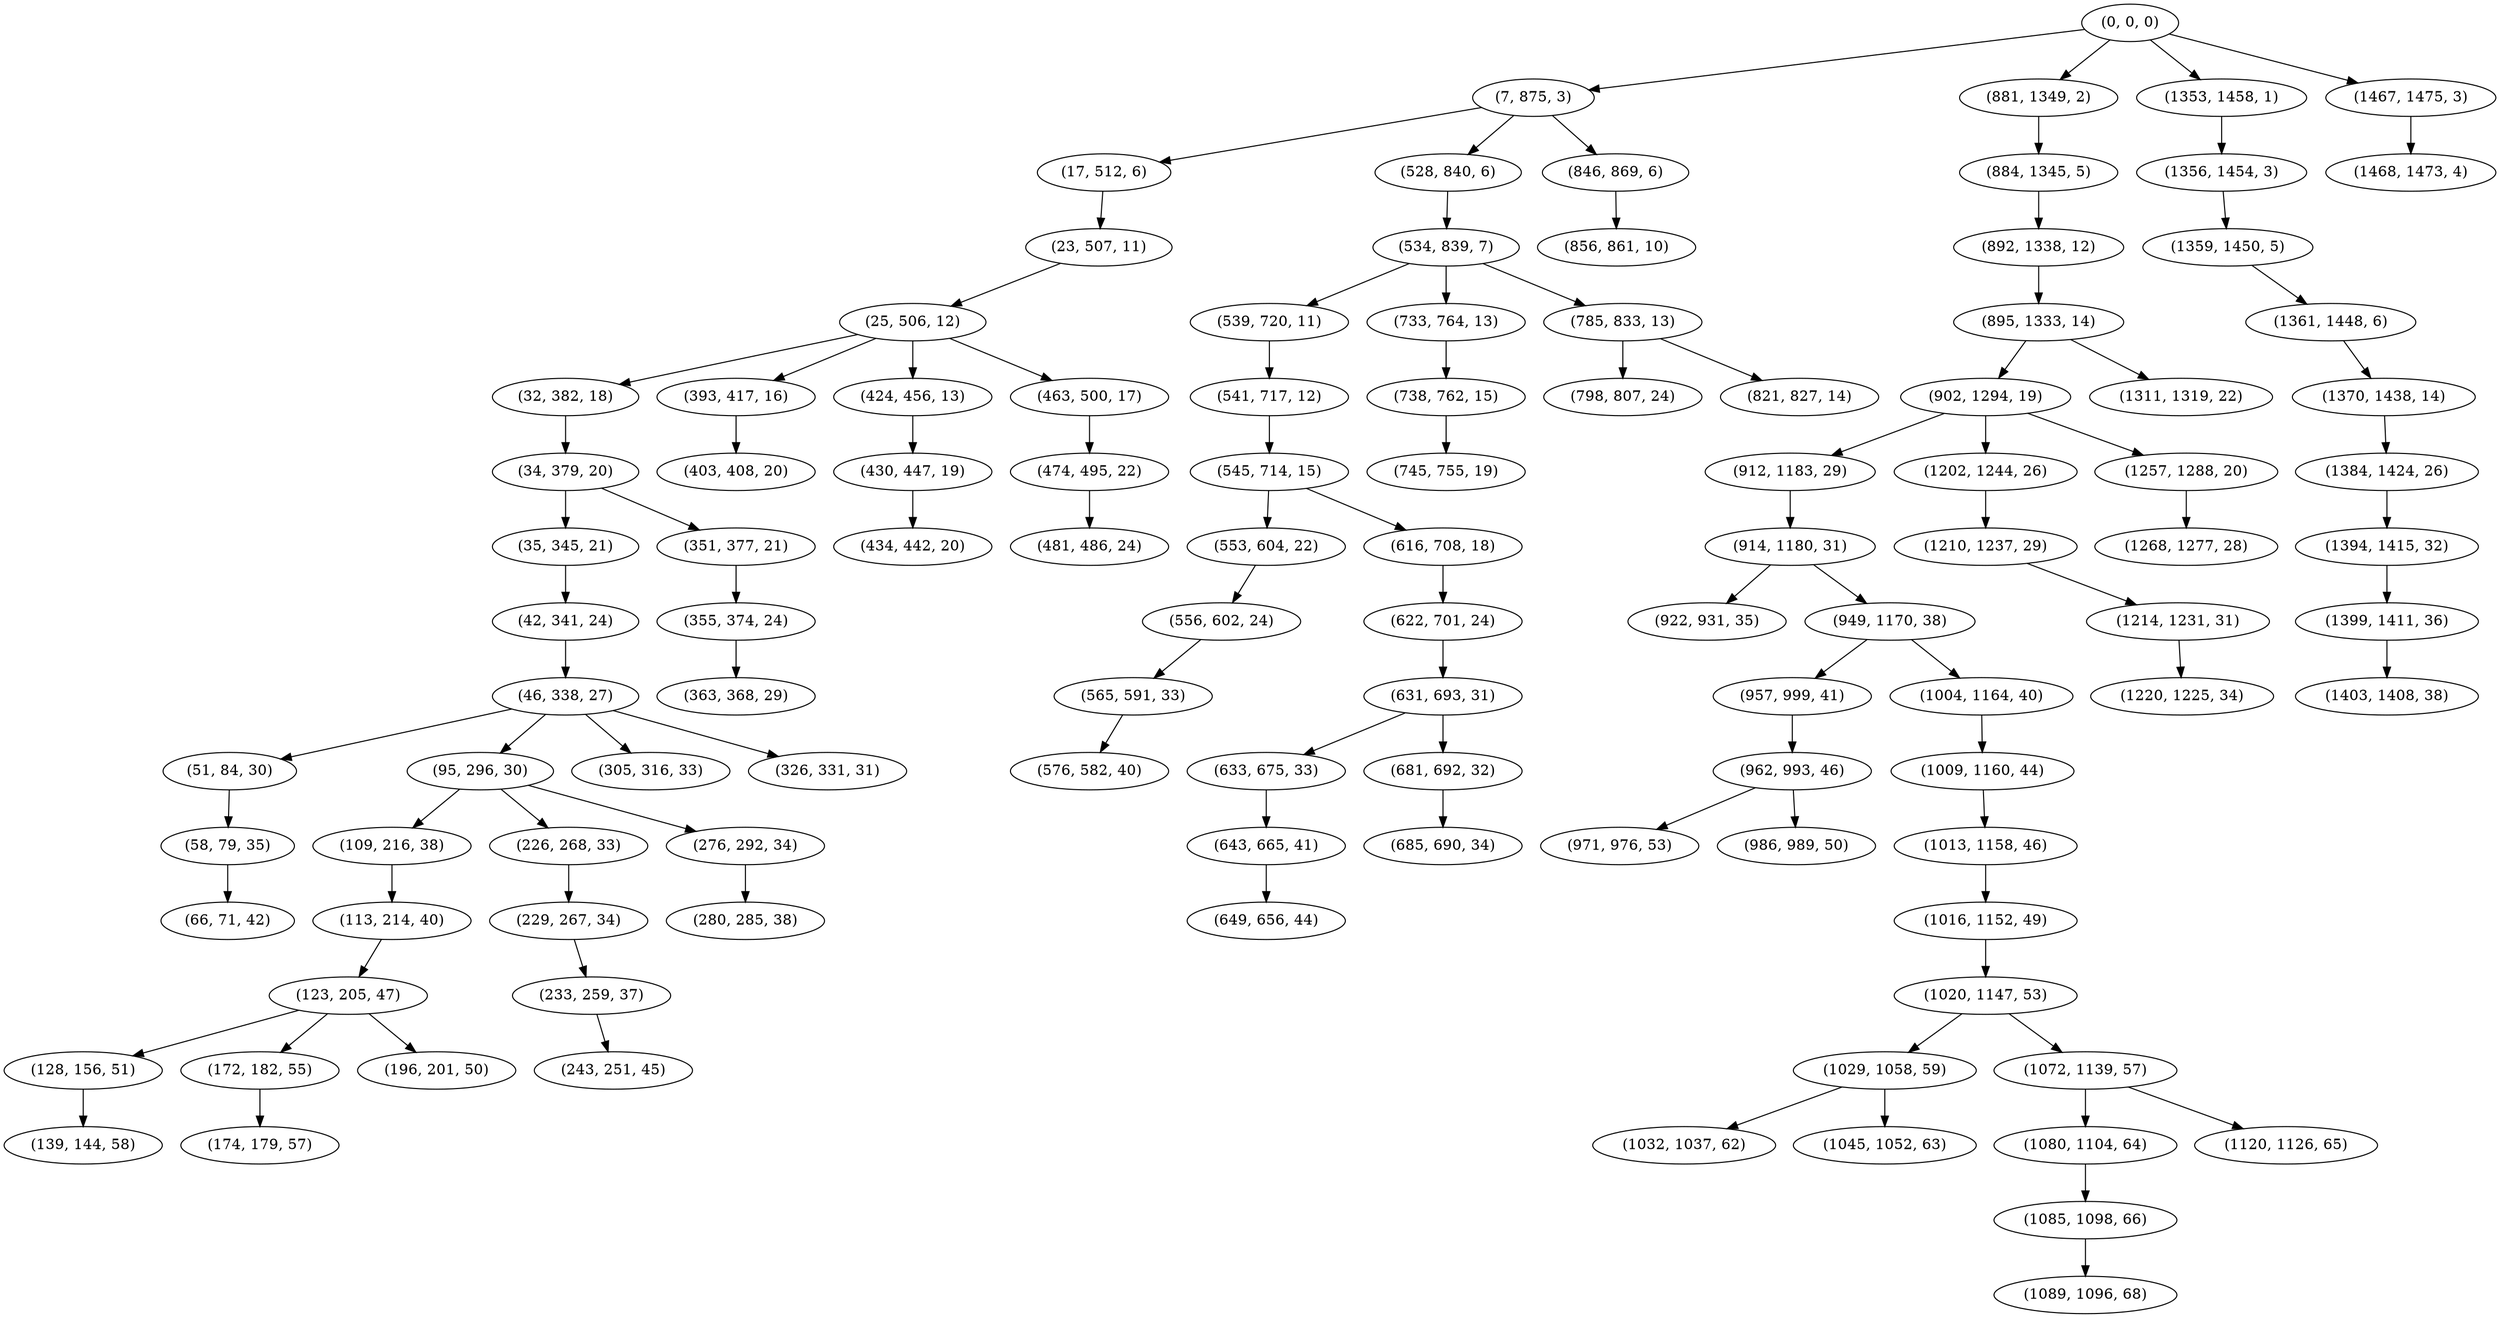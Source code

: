 digraph tree {
    "(0, 0, 0)";
    "(7, 875, 3)";
    "(17, 512, 6)";
    "(23, 507, 11)";
    "(25, 506, 12)";
    "(32, 382, 18)";
    "(34, 379, 20)";
    "(35, 345, 21)";
    "(42, 341, 24)";
    "(46, 338, 27)";
    "(51, 84, 30)";
    "(58, 79, 35)";
    "(66, 71, 42)";
    "(95, 296, 30)";
    "(109, 216, 38)";
    "(113, 214, 40)";
    "(123, 205, 47)";
    "(128, 156, 51)";
    "(139, 144, 58)";
    "(172, 182, 55)";
    "(174, 179, 57)";
    "(196, 201, 50)";
    "(226, 268, 33)";
    "(229, 267, 34)";
    "(233, 259, 37)";
    "(243, 251, 45)";
    "(276, 292, 34)";
    "(280, 285, 38)";
    "(305, 316, 33)";
    "(326, 331, 31)";
    "(351, 377, 21)";
    "(355, 374, 24)";
    "(363, 368, 29)";
    "(393, 417, 16)";
    "(403, 408, 20)";
    "(424, 456, 13)";
    "(430, 447, 19)";
    "(434, 442, 20)";
    "(463, 500, 17)";
    "(474, 495, 22)";
    "(481, 486, 24)";
    "(528, 840, 6)";
    "(534, 839, 7)";
    "(539, 720, 11)";
    "(541, 717, 12)";
    "(545, 714, 15)";
    "(553, 604, 22)";
    "(556, 602, 24)";
    "(565, 591, 33)";
    "(576, 582, 40)";
    "(616, 708, 18)";
    "(622, 701, 24)";
    "(631, 693, 31)";
    "(633, 675, 33)";
    "(643, 665, 41)";
    "(649, 656, 44)";
    "(681, 692, 32)";
    "(685, 690, 34)";
    "(733, 764, 13)";
    "(738, 762, 15)";
    "(745, 755, 19)";
    "(785, 833, 13)";
    "(798, 807, 24)";
    "(821, 827, 14)";
    "(846, 869, 6)";
    "(856, 861, 10)";
    "(881, 1349, 2)";
    "(884, 1345, 5)";
    "(892, 1338, 12)";
    "(895, 1333, 14)";
    "(902, 1294, 19)";
    "(912, 1183, 29)";
    "(914, 1180, 31)";
    "(922, 931, 35)";
    "(949, 1170, 38)";
    "(957, 999, 41)";
    "(962, 993, 46)";
    "(971, 976, 53)";
    "(986, 989, 50)";
    "(1004, 1164, 40)";
    "(1009, 1160, 44)";
    "(1013, 1158, 46)";
    "(1016, 1152, 49)";
    "(1020, 1147, 53)";
    "(1029, 1058, 59)";
    "(1032, 1037, 62)";
    "(1045, 1052, 63)";
    "(1072, 1139, 57)";
    "(1080, 1104, 64)";
    "(1085, 1098, 66)";
    "(1089, 1096, 68)";
    "(1120, 1126, 65)";
    "(1202, 1244, 26)";
    "(1210, 1237, 29)";
    "(1214, 1231, 31)";
    "(1220, 1225, 34)";
    "(1257, 1288, 20)";
    "(1268, 1277, 28)";
    "(1311, 1319, 22)";
    "(1353, 1458, 1)";
    "(1356, 1454, 3)";
    "(1359, 1450, 5)";
    "(1361, 1448, 6)";
    "(1370, 1438, 14)";
    "(1384, 1424, 26)";
    "(1394, 1415, 32)";
    "(1399, 1411, 36)";
    "(1403, 1408, 38)";
    "(1467, 1475, 3)";
    "(1468, 1473, 4)";
    "(0, 0, 0)" -> "(7, 875, 3)";
    "(0, 0, 0)" -> "(881, 1349, 2)";
    "(0, 0, 0)" -> "(1353, 1458, 1)";
    "(0, 0, 0)" -> "(1467, 1475, 3)";
    "(7, 875, 3)" -> "(17, 512, 6)";
    "(7, 875, 3)" -> "(528, 840, 6)";
    "(7, 875, 3)" -> "(846, 869, 6)";
    "(17, 512, 6)" -> "(23, 507, 11)";
    "(23, 507, 11)" -> "(25, 506, 12)";
    "(25, 506, 12)" -> "(32, 382, 18)";
    "(25, 506, 12)" -> "(393, 417, 16)";
    "(25, 506, 12)" -> "(424, 456, 13)";
    "(25, 506, 12)" -> "(463, 500, 17)";
    "(32, 382, 18)" -> "(34, 379, 20)";
    "(34, 379, 20)" -> "(35, 345, 21)";
    "(34, 379, 20)" -> "(351, 377, 21)";
    "(35, 345, 21)" -> "(42, 341, 24)";
    "(42, 341, 24)" -> "(46, 338, 27)";
    "(46, 338, 27)" -> "(51, 84, 30)";
    "(46, 338, 27)" -> "(95, 296, 30)";
    "(46, 338, 27)" -> "(305, 316, 33)";
    "(46, 338, 27)" -> "(326, 331, 31)";
    "(51, 84, 30)" -> "(58, 79, 35)";
    "(58, 79, 35)" -> "(66, 71, 42)";
    "(95, 296, 30)" -> "(109, 216, 38)";
    "(95, 296, 30)" -> "(226, 268, 33)";
    "(95, 296, 30)" -> "(276, 292, 34)";
    "(109, 216, 38)" -> "(113, 214, 40)";
    "(113, 214, 40)" -> "(123, 205, 47)";
    "(123, 205, 47)" -> "(128, 156, 51)";
    "(123, 205, 47)" -> "(172, 182, 55)";
    "(123, 205, 47)" -> "(196, 201, 50)";
    "(128, 156, 51)" -> "(139, 144, 58)";
    "(172, 182, 55)" -> "(174, 179, 57)";
    "(226, 268, 33)" -> "(229, 267, 34)";
    "(229, 267, 34)" -> "(233, 259, 37)";
    "(233, 259, 37)" -> "(243, 251, 45)";
    "(276, 292, 34)" -> "(280, 285, 38)";
    "(351, 377, 21)" -> "(355, 374, 24)";
    "(355, 374, 24)" -> "(363, 368, 29)";
    "(393, 417, 16)" -> "(403, 408, 20)";
    "(424, 456, 13)" -> "(430, 447, 19)";
    "(430, 447, 19)" -> "(434, 442, 20)";
    "(463, 500, 17)" -> "(474, 495, 22)";
    "(474, 495, 22)" -> "(481, 486, 24)";
    "(528, 840, 6)" -> "(534, 839, 7)";
    "(534, 839, 7)" -> "(539, 720, 11)";
    "(534, 839, 7)" -> "(733, 764, 13)";
    "(534, 839, 7)" -> "(785, 833, 13)";
    "(539, 720, 11)" -> "(541, 717, 12)";
    "(541, 717, 12)" -> "(545, 714, 15)";
    "(545, 714, 15)" -> "(553, 604, 22)";
    "(545, 714, 15)" -> "(616, 708, 18)";
    "(553, 604, 22)" -> "(556, 602, 24)";
    "(556, 602, 24)" -> "(565, 591, 33)";
    "(565, 591, 33)" -> "(576, 582, 40)";
    "(616, 708, 18)" -> "(622, 701, 24)";
    "(622, 701, 24)" -> "(631, 693, 31)";
    "(631, 693, 31)" -> "(633, 675, 33)";
    "(631, 693, 31)" -> "(681, 692, 32)";
    "(633, 675, 33)" -> "(643, 665, 41)";
    "(643, 665, 41)" -> "(649, 656, 44)";
    "(681, 692, 32)" -> "(685, 690, 34)";
    "(733, 764, 13)" -> "(738, 762, 15)";
    "(738, 762, 15)" -> "(745, 755, 19)";
    "(785, 833, 13)" -> "(798, 807, 24)";
    "(785, 833, 13)" -> "(821, 827, 14)";
    "(846, 869, 6)" -> "(856, 861, 10)";
    "(881, 1349, 2)" -> "(884, 1345, 5)";
    "(884, 1345, 5)" -> "(892, 1338, 12)";
    "(892, 1338, 12)" -> "(895, 1333, 14)";
    "(895, 1333, 14)" -> "(902, 1294, 19)";
    "(895, 1333, 14)" -> "(1311, 1319, 22)";
    "(902, 1294, 19)" -> "(912, 1183, 29)";
    "(902, 1294, 19)" -> "(1202, 1244, 26)";
    "(902, 1294, 19)" -> "(1257, 1288, 20)";
    "(912, 1183, 29)" -> "(914, 1180, 31)";
    "(914, 1180, 31)" -> "(922, 931, 35)";
    "(914, 1180, 31)" -> "(949, 1170, 38)";
    "(949, 1170, 38)" -> "(957, 999, 41)";
    "(949, 1170, 38)" -> "(1004, 1164, 40)";
    "(957, 999, 41)" -> "(962, 993, 46)";
    "(962, 993, 46)" -> "(971, 976, 53)";
    "(962, 993, 46)" -> "(986, 989, 50)";
    "(1004, 1164, 40)" -> "(1009, 1160, 44)";
    "(1009, 1160, 44)" -> "(1013, 1158, 46)";
    "(1013, 1158, 46)" -> "(1016, 1152, 49)";
    "(1016, 1152, 49)" -> "(1020, 1147, 53)";
    "(1020, 1147, 53)" -> "(1029, 1058, 59)";
    "(1020, 1147, 53)" -> "(1072, 1139, 57)";
    "(1029, 1058, 59)" -> "(1032, 1037, 62)";
    "(1029, 1058, 59)" -> "(1045, 1052, 63)";
    "(1072, 1139, 57)" -> "(1080, 1104, 64)";
    "(1072, 1139, 57)" -> "(1120, 1126, 65)";
    "(1080, 1104, 64)" -> "(1085, 1098, 66)";
    "(1085, 1098, 66)" -> "(1089, 1096, 68)";
    "(1202, 1244, 26)" -> "(1210, 1237, 29)";
    "(1210, 1237, 29)" -> "(1214, 1231, 31)";
    "(1214, 1231, 31)" -> "(1220, 1225, 34)";
    "(1257, 1288, 20)" -> "(1268, 1277, 28)";
    "(1353, 1458, 1)" -> "(1356, 1454, 3)";
    "(1356, 1454, 3)" -> "(1359, 1450, 5)";
    "(1359, 1450, 5)" -> "(1361, 1448, 6)";
    "(1361, 1448, 6)" -> "(1370, 1438, 14)";
    "(1370, 1438, 14)" -> "(1384, 1424, 26)";
    "(1384, 1424, 26)" -> "(1394, 1415, 32)";
    "(1394, 1415, 32)" -> "(1399, 1411, 36)";
    "(1399, 1411, 36)" -> "(1403, 1408, 38)";
    "(1467, 1475, 3)" -> "(1468, 1473, 4)";
}
